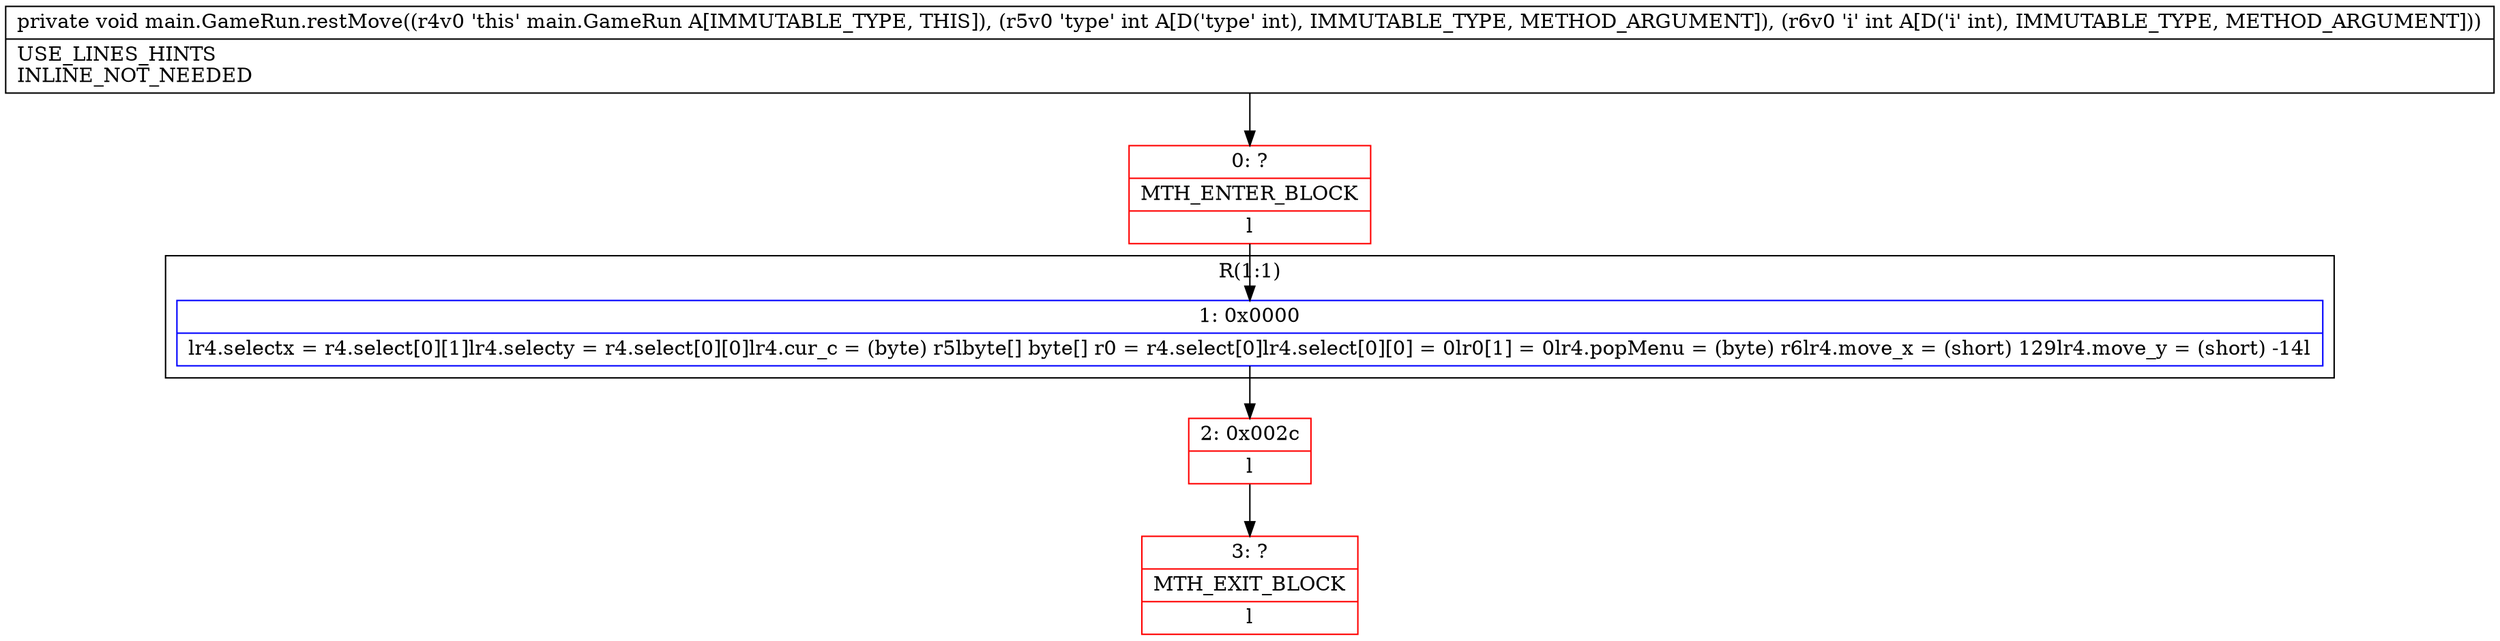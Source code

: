 digraph "CFG formain.GameRun.restMove(II)V" {
subgraph cluster_Region_729123262 {
label = "R(1:1)";
node [shape=record,color=blue];
Node_1 [shape=record,label="{1\:\ 0x0000|lr4.selectx = r4.select[0][1]lr4.selecty = r4.select[0][0]lr4.cur_c = (byte) r5lbyte[] byte[] r0 = r4.select[0]lr4.select[0][0] = 0lr0[1] = 0lr4.popMenu = (byte) r6lr4.move_x = (short) 129lr4.move_y = (short) \-14l}"];
}
Node_0 [shape=record,color=red,label="{0\:\ ?|MTH_ENTER_BLOCK\l|l}"];
Node_2 [shape=record,color=red,label="{2\:\ 0x002c|l}"];
Node_3 [shape=record,color=red,label="{3\:\ ?|MTH_EXIT_BLOCK\l|l}"];
MethodNode[shape=record,label="{private void main.GameRun.restMove((r4v0 'this' main.GameRun A[IMMUTABLE_TYPE, THIS]), (r5v0 'type' int A[D('type' int), IMMUTABLE_TYPE, METHOD_ARGUMENT]), (r6v0 'i' int A[D('i' int), IMMUTABLE_TYPE, METHOD_ARGUMENT]))  | USE_LINES_HINTS\lINLINE_NOT_NEEDED\l}"];
MethodNode -> Node_0;
Node_1 -> Node_2;
Node_0 -> Node_1;
Node_2 -> Node_3;
}

